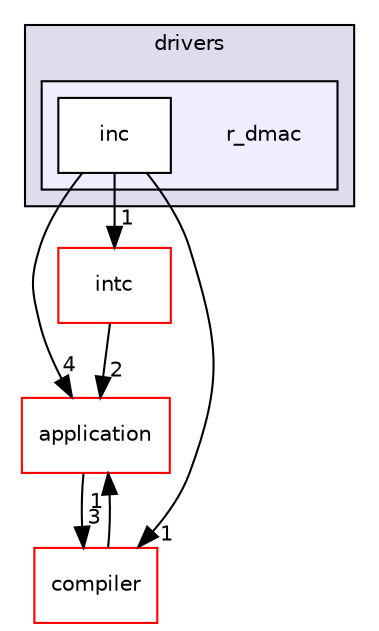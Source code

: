 digraph "r_dmac" {
  compound=true
  node [ fontsize="10", fontname="Helvetica"];
  edge [ labelfontsize="10", labelfontname="Helvetica"];
  subgraph clusterdir_08ce54ab20ebf3a819d624811685620e {
    graph [ bgcolor="#ddddee", pencolor="black", label="drivers" fontname="Helvetica", fontsize="10", URL="dir_08ce54ab20ebf3a819d624811685620e.html"]
  subgraph clusterdir_28f3d00d67813108bceae20365a43d8b {
    graph [ bgcolor="#eeeeff", pencolor="black", label="" URL="dir_28f3d00d67813108bceae20365a43d8b.html"];
    dir_28f3d00d67813108bceae20365a43d8b [shape=plaintext label="r_dmac"];
    dir_a630b3a2cc8c1a0d06f46a1a030c1d98 [shape=box label="inc" color="black" fillcolor="white" style="filled" URL="dir_a630b3a2cc8c1a0d06f46a1a030c1d98.html"];
  }
  }
  dir_eda2a6d705da8f3400ffe9a7dcb90b30 [shape=box label="application" fillcolor="white" style="filled" color="red" URL="dir_eda2a6d705da8f3400ffe9a7dcb90b30.html"];
  dir_f029f3251b48bb3d01d309310e82fd9d [shape=box label="compiler" fillcolor="white" style="filled" color="red" URL="dir_f029f3251b48bb3d01d309310e82fd9d.html"];
  dir_3dca1c554e9fd3de7488934a98087b37 [shape=box label="intc" fillcolor="white" style="filled" color="red" URL="dir_3dca1c554e9fd3de7488934a98087b37.html"];
  dir_eda2a6d705da8f3400ffe9a7dcb90b30->dir_f029f3251b48bb3d01d309310e82fd9d [headlabel="3", labeldistance=1.5 headhref="dir_000002_000020.html"];
  dir_f029f3251b48bb3d01d309310e82fd9d->dir_eda2a6d705da8f3400ffe9a7dcb90b30 [headlabel="1", labeldistance=1.5 headhref="dir_000020_000002.html"];
  dir_3dca1c554e9fd3de7488934a98087b37->dir_eda2a6d705da8f3400ffe9a7dcb90b30 [headlabel="2", labeldistance=1.5 headhref="dir_000059_000002.html"];
  dir_a630b3a2cc8c1a0d06f46a1a030c1d98->dir_eda2a6d705da8f3400ffe9a7dcb90b30 [headlabel="4", labeldistance=1.5 headhref="dir_000056_000002.html"];
  dir_a630b3a2cc8c1a0d06f46a1a030c1d98->dir_f029f3251b48bb3d01d309310e82fd9d [headlabel="1", labeldistance=1.5 headhref="dir_000056_000020.html"];
  dir_a630b3a2cc8c1a0d06f46a1a030c1d98->dir_3dca1c554e9fd3de7488934a98087b37 [headlabel="1", labeldistance=1.5 headhref="dir_000056_000059.html"];
}
